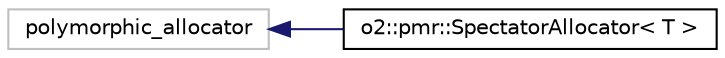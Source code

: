 digraph "Graphical Class Hierarchy"
{
 // INTERACTIVE_SVG=YES
  bgcolor="transparent";
  edge [fontname="Helvetica",fontsize="10",labelfontname="Helvetica",labelfontsize="10"];
  node [fontname="Helvetica",fontsize="10",shape=record];
  rankdir="LR";
  Node942 [label="polymorphic_allocator",height=0.2,width=0.4,color="grey75"];
  Node942 -> Node0 [dir="back",color="midnightblue",fontsize="10",style="solid",fontname="Helvetica"];
  Node0 [label="o2::pmr::SpectatorAllocator\< T \>",height=0.2,width=0.4,color="black",URL="$d8/dfe/classo2_1_1pmr_1_1SpectatorAllocator.html"];
}
